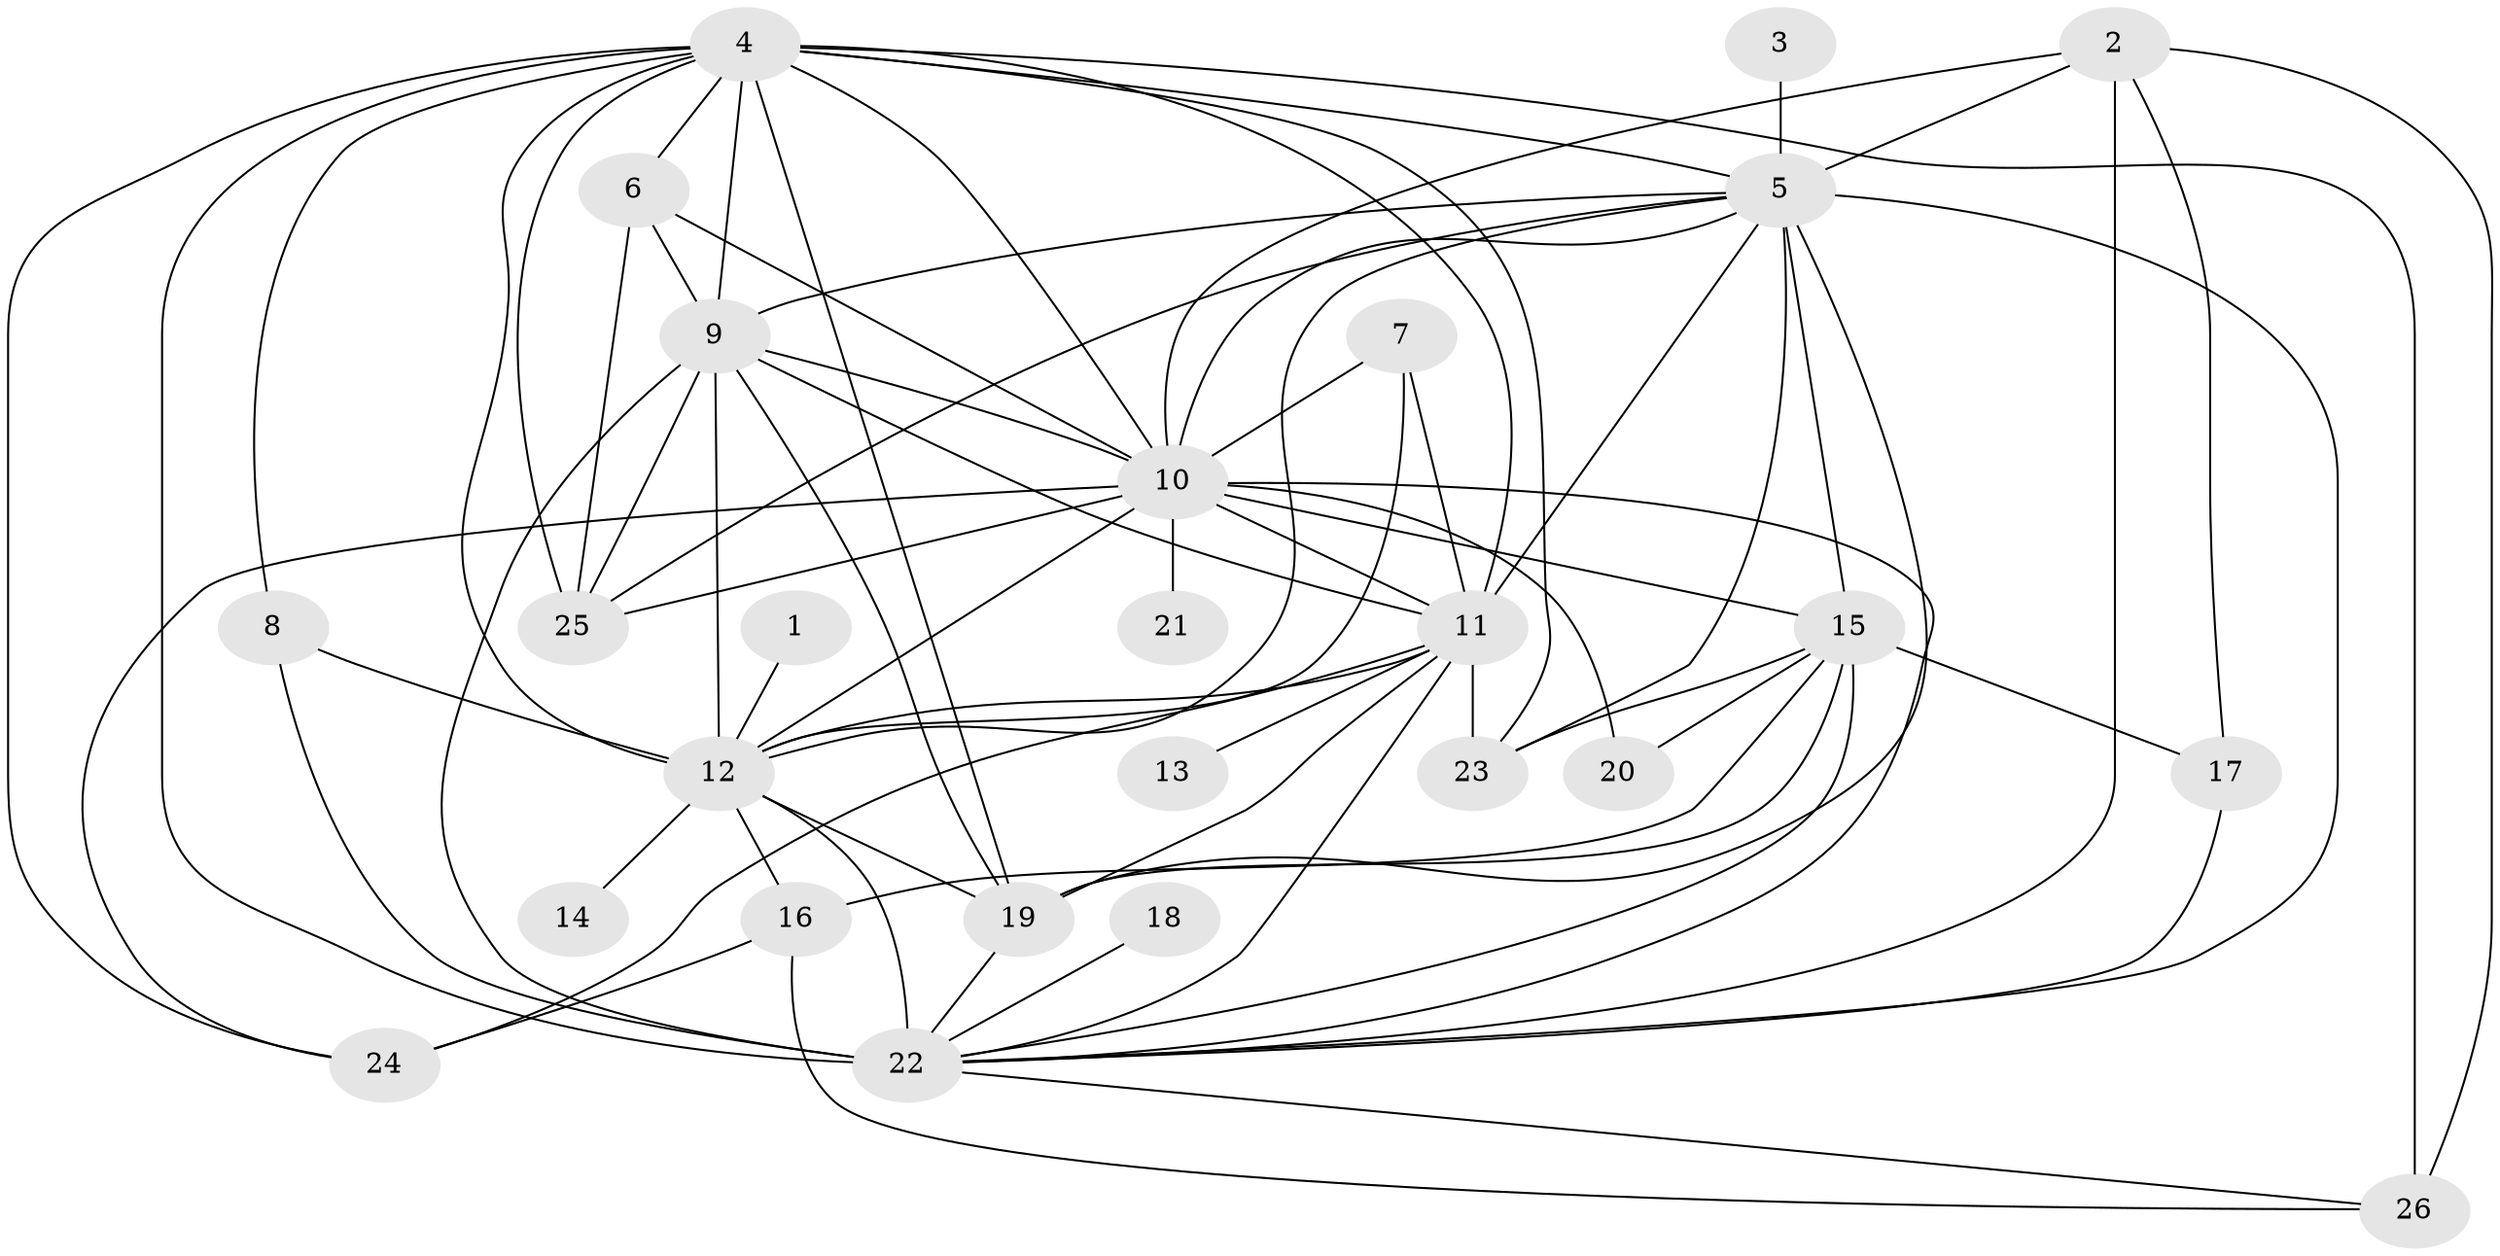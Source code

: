 // original degree distribution, {20: 0.011627906976744186, 14: 0.011627906976744186, 24: 0.03488372093023256, 16: 0.011627906976744186, 13: 0.011627906976744186, 23: 0.011627906976744186, 15: 0.011627906976744186, 18: 0.011627906976744186, 3: 0.1511627906976744, 6: 0.011627906976744186, 2: 0.5813953488372093, 4: 0.09302325581395349, 5: 0.03488372093023256, 11: 0.011627906976744186}
// Generated by graph-tools (version 1.1) at 2025/36/03/04/25 23:36:17]
// undirected, 26 vertices, 73 edges
graph export_dot {
  node [color=gray90,style=filled];
  1;
  2;
  3;
  4;
  5;
  6;
  7;
  8;
  9;
  10;
  11;
  12;
  13;
  14;
  15;
  16;
  17;
  18;
  19;
  20;
  21;
  22;
  23;
  24;
  25;
  26;
  1 -- 12 [weight=1.0];
  2 -- 5 [weight=1.0];
  2 -- 10 [weight=1.0];
  2 -- 17 [weight=1.0];
  2 -- 22 [weight=1.0];
  2 -- 26 [weight=1.0];
  3 -- 5 [weight=1.0];
  4 -- 5 [weight=3.0];
  4 -- 6 [weight=1.0];
  4 -- 8 [weight=1.0];
  4 -- 9 [weight=4.0];
  4 -- 10 [weight=2.0];
  4 -- 11 [weight=5.0];
  4 -- 12 [weight=3.0];
  4 -- 19 [weight=1.0];
  4 -- 22 [weight=9.0];
  4 -- 23 [weight=1.0];
  4 -- 24 [weight=1.0];
  4 -- 25 [weight=2.0];
  4 -- 26 [weight=3.0];
  5 -- 9 [weight=2.0];
  5 -- 10 [weight=1.0];
  5 -- 11 [weight=1.0];
  5 -- 12 [weight=2.0];
  5 -- 15 [weight=1.0];
  5 -- 19 [weight=1.0];
  5 -- 22 [weight=3.0];
  5 -- 23 [weight=2.0];
  5 -- 25 [weight=1.0];
  6 -- 9 [weight=2.0];
  6 -- 10 [weight=2.0];
  6 -- 25 [weight=1.0];
  7 -- 10 [weight=1.0];
  7 -- 11 [weight=1.0];
  7 -- 12 [weight=2.0];
  8 -- 12 [weight=2.0];
  8 -- 22 [weight=2.0];
  9 -- 10 [weight=2.0];
  9 -- 11 [weight=1.0];
  9 -- 12 [weight=1.0];
  9 -- 19 [weight=1.0];
  9 -- 22 [weight=5.0];
  9 -- 25 [weight=1.0];
  10 -- 11 [weight=3.0];
  10 -- 12 [weight=3.0];
  10 -- 15 [weight=2.0];
  10 -- 20 [weight=1.0];
  10 -- 21 [weight=1.0];
  10 -- 22 [weight=3.0];
  10 -- 24 [weight=1.0];
  10 -- 25 [weight=1.0];
  11 -- 12 [weight=1.0];
  11 -- 13 [weight=1.0];
  11 -- 19 [weight=1.0];
  11 -- 22 [weight=5.0];
  11 -- 23 [weight=2.0];
  11 -- 24 [weight=1.0];
  12 -- 14 [weight=1.0];
  12 -- 16 [weight=1.0];
  12 -- 19 [weight=1.0];
  12 -- 22 [weight=4.0];
  15 -- 16 [weight=1.0];
  15 -- 17 [weight=2.0];
  15 -- 19 [weight=1.0];
  15 -- 20 [weight=1.0];
  15 -- 22 [weight=1.0];
  15 -- 23 [weight=1.0];
  16 -- 24 [weight=1.0];
  16 -- 26 [weight=1.0];
  17 -- 22 [weight=1.0];
  18 -- 22 [weight=3.0];
  19 -- 22 [weight=1.0];
  22 -- 26 [weight=1.0];
}
